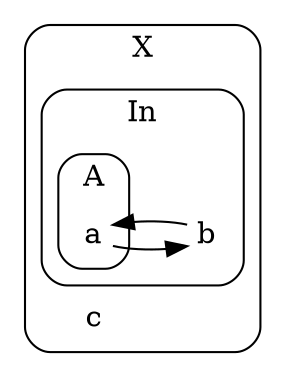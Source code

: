 digraph {
    rankdir="LR"
    subgraph cluster {
        label=X
        style=rounded
        subgraph cluster {
            label=In
            subgraph cluster {
                label=A
                a [shape=plain label=" a "]
                //b [shape=plain label=" b "]
            }
            b [shape=plain label=" b "]
        }
        c [shape=plain label="c"]
    }
    a -> b
    b -> a
    //b -> d
}